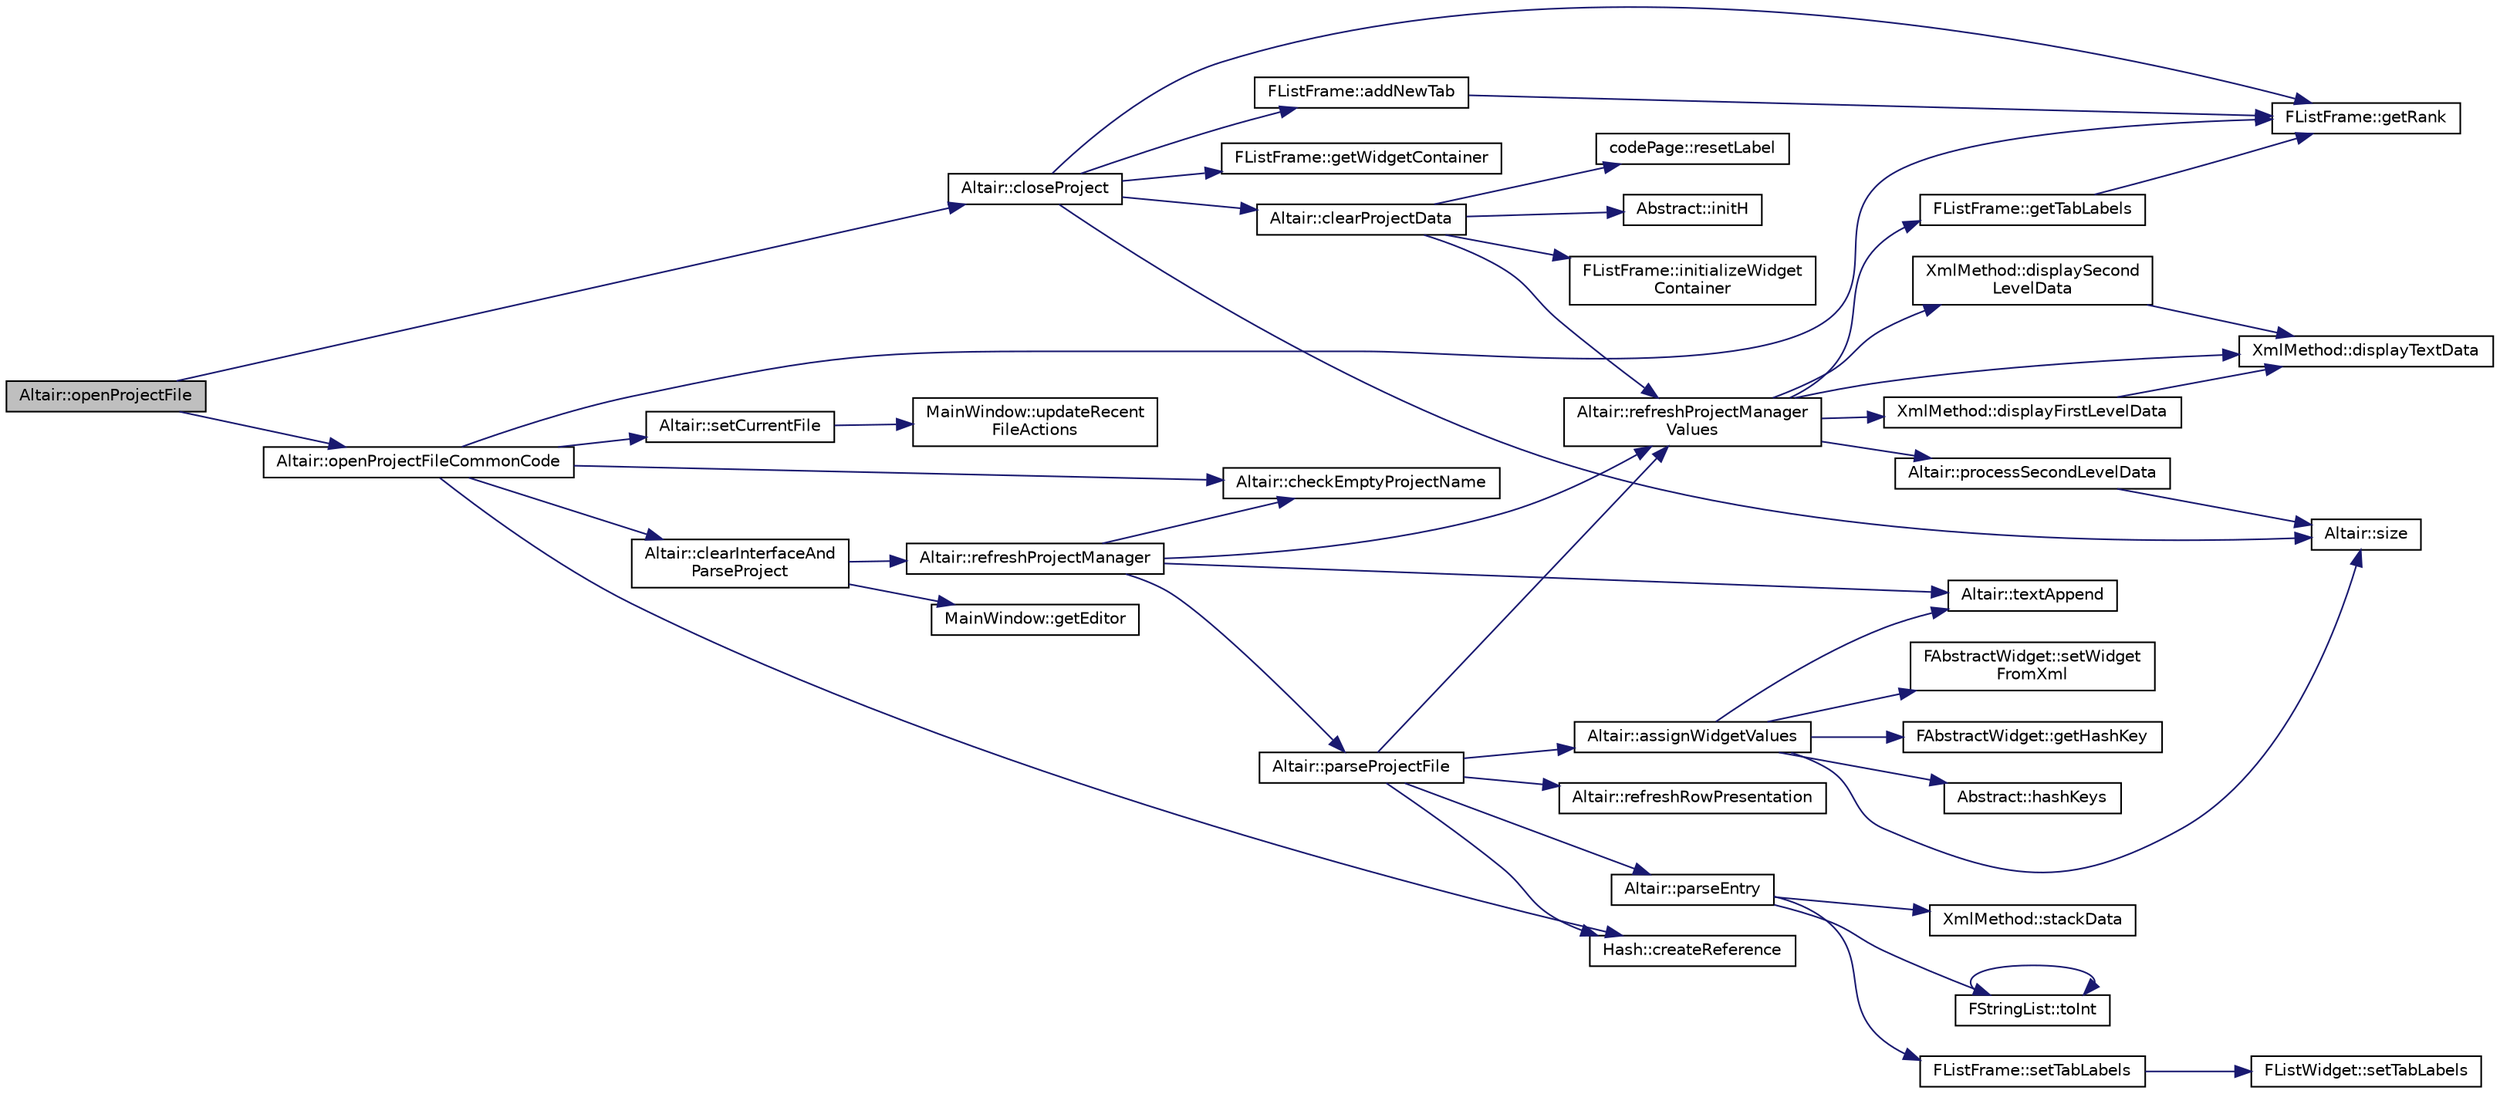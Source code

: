 digraph "Altair::openProjectFile"
{
 // INTERACTIVE_SVG=YES
  edge [fontname="Helvetica",fontsize="10",labelfontname="Helvetica",labelfontsize="10"];
  node [fontname="Helvetica",fontsize="10",shape=record];
  rankdir="LR";
  Node492 [label="Altair::openProjectFile",height=0.2,width=0.4,color="black", fillcolor="grey75", style="filled", fontcolor="black"];
  Node492 -> Node493 [color="midnightblue",fontsize="10",style="solid",fontname="Helvetica"];
  Node493 [label="Altair::closeProject",height=0.2,width=0.4,color="black", fillcolor="white", style="filled",URL="$class_altair.html#ab67e3285c4a6c8fb48d12381ea6ac6bd",tooltip="Ferme le projet et réinitialise l&#39;interface (gestionnaire de projet inclus) "];
  Node493 -> Node494 [color="midnightblue",fontsize="10",style="solid",fontname="Helvetica"];
  Node494 [label="FListFrame::addNewTab",height=0.2,width=0.4,color="black", fillcolor="white", style="filled",URL="$class_f_list_frame.html#a5c6ce884a0169251e359364921d1f89c"];
  Node494 -> Node495 [color="midnightblue",fontsize="10",style="solid",fontname="Helvetica"];
  Node495 [label="FListFrame::getRank",height=0.2,width=0.4,color="black", fillcolor="white", style="filled",URL="$class_f_list_frame.html#a4bf0d0d8e56418df395b020d2e66db5f",tooltip="Récupère la taille courante (0-based) du conteneur FListFrame::widgetContainer. "];
  Node493 -> Node496 [color="midnightblue",fontsize="10",style="solid",fontname="Helvetica"];
  Node496 [label="Altair::clearProjectData",height=0.2,width=0.4,color="black", fillcolor="white", style="filled",URL="$class_altair.html#a5b3c33b6ae4f6b57b5593245751ef203",tooltip="Efface toutes les données du projet .alt et réinitialise l&#39;interface et les conteneurs de données int..."];
  Node496 -> Node497 [color="midnightblue",fontsize="10",style="solid",fontname="Helvetica"];
  Node497 [label="Abstract::initH",height=0.2,width=0.4,color="black", fillcolor="white", style="filled",URL="$struct_abstract.html#af7b700041c9d75de3f642f15ece3e6ae",tooltip="Réinitialiser toutes les valeurs du de la table de hachage Hash::wrapper. "];
  Node496 -> Node498 [color="midnightblue",fontsize="10",style="solid",fontname="Helvetica"];
  Node498 [label="FListFrame::initializeWidget\lContainer",height=0.2,width=0.4,color="black", fillcolor="white", style="filled",URL="$class_f_list_frame.html#a018583305b4464d69c66805aceb1a2ac",tooltip="Initialise le conteneur de composants widgetContainer à blanc. "];
  Node496 -> Node499 [color="midnightblue",fontsize="10",style="solid",fontname="Helvetica"];
  Node499 [label="Altair::refreshProjectManager\lValues",height=0.2,width=0.4,color="black", fillcolor="white", style="filled",URL="$class_altair.html#abf7d1895e52f7b8d7d26e4b5a0e6146a",tooltip="Rafraîchit le gestionnaire de projet à la droite de l&#39;interface. "];
  Node499 -> Node500 [color="midnightblue",fontsize="10",style="solid",fontname="Helvetica"];
  Node500 [label="FListFrame::getTabLabels",height=0.2,width=0.4,color="black", fillcolor="white", style="filled",URL="$class_f_list_frame.html#a58337134c45f052ad6bb45c014fd5c3f",tooltip="Lancer un fil d&#39;exécution pour lire l&#39;entête d&#39;un fichier XHL (Année, Mois,...) et classer les fichie..."];
  Node500 -> Node495 [color="midnightblue",fontsize="10",style="solid",fontname="Helvetica"];
  Node499 -> Node501 [color="midnightblue",fontsize="10",style="solid",fontname="Helvetica"];
  Node501 [label="Altair::processSecondLevelData",height=0.2,width=0.4,color="black", fillcolor="white", style="filled",URL="$class_altair.html#adc79f280e4f580298a8dd80e2f7cf712",tooltip="Parcourt la table de chachage Hash::wrapper dans laquelle sont stockés à la clé \"XHL\" les chemins des..."];
  Node501 -> Node502 [color="midnightblue",fontsize="10",style="solid",fontname="Helvetica"];
  Node502 [label="Altair::size",height=0.2,width=0.4,color="black", fillcolor="white", style="filled",URL="$class_altair.html#a78a2870bb9b316c5ad6bcbd64471eeb8",tooltip="Renvoie la taille des données exportées. "];
  Node499 -> Node503 [color="midnightblue",fontsize="10",style="solid",fontname="Helvetica"];
  Node503 [label="XmlMethod::displaySecond\lLevelData",height=0.2,width=0.4,color="black", fillcolor="white", style="filled",URL="$namespace_xml_method.html#ac0a708c4bc4c55df24e60816d69a90cf"];
  Node503 -> Node504 [color="midnightblue",fontsize="10",style="solid",fontname="Helvetica"];
  Node504 [label="XmlMethod::displayTextData",height=0.2,width=0.4,color="black", fillcolor="white", style="filled",URL="$namespace_xml_method.html#aad1e553eb1ec6f1bb128cc6744cba9e3"];
  Node499 -> Node504 [color="midnightblue",fontsize="10",style="solid",fontname="Helvetica"];
  Node499 -> Node505 [color="midnightblue",fontsize="10",style="solid",fontname="Helvetica"];
  Node505 [label="XmlMethod::displayFirstLevelData",height=0.2,width=0.4,color="black", fillcolor="white", style="filled",URL="$namespace_xml_method.html#a796c4f03d9e7a8057f0102b87eecbd3e"];
  Node505 -> Node504 [color="midnightblue",fontsize="10",style="solid",fontname="Helvetica"];
  Node496 -> Node506 [color="midnightblue",fontsize="10",style="solid",fontname="Helvetica"];
  Node506 [label="codePage::resetLabel",height=0.2,width=0.4,color="black", fillcolor="white", style="filled",URL="$classcode_page.html#ad89c8fd4b641a2b884ac3980759fe329"];
  Node493 -> Node495 [color="midnightblue",fontsize="10",style="solid",fontname="Helvetica"];
  Node493 -> Node507 [color="midnightblue",fontsize="10",style="solid",fontname="Helvetica"];
  Node507 [label="FListFrame::getWidgetContainer",height=0.2,width=0.4,color="black", fillcolor="white", style="filled",URL="$class_f_list_frame.html#aa893c83c81b1780a7978433a107962f1",tooltip="Accesseur en lecture de FListFrame::widgetContainer. "];
  Node493 -> Node502 [color="midnightblue",fontsize="10",style="solid",fontname="Helvetica"];
  Node492 -> Node508 [color="midnightblue",fontsize="10",style="solid",fontname="Helvetica"];
  Node508 [label="Altair::openProjectFileCommonCode",height=0.2,width=0.4,color="black", fillcolor="white", style="filled",URL="$class_altair.html#aa341707131924eff160bcab41422d1ec",tooltip="Code commun à différentes fonctions lancées pour l&#39;analyse des projets. "];
  Node508 -> Node509 [color="midnightblue",fontsize="10",style="solid",fontname="Helvetica"];
  Node509 [label="Altair::checkEmptyProjectName",height=0.2,width=0.4,color="black", fillcolor="white", style="filled",URL="$class_altair.html#a9df2266cd3e2a9905e74bb41c1f9415d",tooltip="Remplace un nom de projet vide par un nom par défaut. "];
  Node508 -> Node510 [color="midnightblue",fontsize="10",style="solid",fontname="Helvetica"];
  Node510 [label="Altair::setCurrentFile",height=0.2,width=0.4,color="black", fillcolor="white", style="filled",URL="$class_altair.html#ad0436bfddbdcdd19cc80154e02b4323c",tooltip="Assigner le fichier courant. "];
  Node510 -> Node511 [color="midnightblue",fontsize="10",style="solid",fontname="Helvetica"];
  Node511 [label="MainWindow::updateRecent\lFileActions",height=0.2,width=0.4,color="black", fillcolor="white", style="filled",URL="$class_main_window.html#affa76730fa370a3466b62a4caee721e3",tooltip="Actualise la liste des fichiers de projet .alt récents dans le menu Fichier. "];
  Node508 -> Node512 [color="midnightblue",fontsize="10",style="solid",fontname="Helvetica"];
  Node512 [label="Altair::clearInterfaceAnd\lParseProject",height=0.2,width=0.4,color="black", fillcolor="white", style="filled",URL="$class_altair.html#acaa583766e1c062ea311847fcdd35374",tooltip="Efface les onglets, le gestionnaire de projet et lit le projet .alt en cours. "];
  Node512 -> Node513 [color="midnightblue",fontsize="10",style="solid",fontname="Helvetica"];
  Node513 [label="MainWindow::getEditor",height=0.2,width=0.4,color="black", fillcolor="white", style="filled",URL="$class_main_window.html#a7bbefc0725287bac10300f9b32e54e4a",tooltip="Renvoie l&#39;éditeur du fichier de projet .alt. "];
  Node512 -> Node514 [color="midnightblue",fontsize="10",style="solid",fontname="Helvetica"];
  Node514 [label="Altair::refreshProjectManager",height=0.2,width=0.4,color="black", fillcolor="white", style="filled",URL="$class_altair.html#ac9d7d8e7cebf70212818f1a8ba7d7d78",tooltip="Rafraîchit le gestionnaire de projet à la droite de l&#39;interface. Fonction globale par défaut..."];
  Node514 -> Node509 [color="midnightblue",fontsize="10",style="solid",fontname="Helvetica"];
  Node514 -> Node515 [color="midnightblue",fontsize="10",style="solid",fontname="Helvetica"];
  Node515 [label="Altair::textAppend",height=0.2,width=0.4,color="black", fillcolor="white", style="filled",URL="$class_altair.html#a4995cdc9462838289b5b1df75edba552",tooltip="Ajouter du texte à l&#39;onglet des messages. "];
  Node514 -> Node516 [color="midnightblue",fontsize="10",style="solid",fontname="Helvetica"];
  Node516 [label="Altair::parseProjectFile",height=0.2,width=0.4,color="black", fillcolor="white", style="filled",URL="$class_altair.html#a41b6c8a35ed8ba14c7c0ce2e6994655f",tooltip="Décode le projet représenté par un pointeur vers QFile ou similaire. "];
  Node516 -> Node517 [color="midnightblue",fontsize="10",style="solid",fontname="Helvetica"];
  Node517 [label="Altair::parseEntry",height=0.2,width=0.4,color="black", fillcolor="white", style="filled",URL="$class_altair.html#a3f6193de22ed2034c9b6dbe7a8ac4d97",tooltip="Lors du décodage du projet XML .alt, décoder le noed courant et renvoyer l&#39;empilement des valeurs en ..."];
  Node517 -> Node518 [color="midnightblue",fontsize="10",style="solid",fontname="Helvetica"];
  Node518 [label="FStringList::toInt",height=0.2,width=0.4,color="black", fillcolor="white", style="filled",URL="$class_f_string_list.html#a71ec48a52b6ca4ffe89400d66f3ff634"];
  Node518 -> Node518 [color="midnightblue",fontsize="10",style="solid",fontname="Helvetica"];
  Node517 -> Node519 [color="midnightblue",fontsize="10",style="solid",fontname="Helvetica"];
  Node519 [label="XmlMethod::stackData",height=0.2,width=0.4,color="black", fillcolor="white", style="filled",URL="$namespace_xml_method.html#abe26f53c2028527b0ebea361faa85221",tooltip="Empile les données pour un noeud donné, pour une profondeur d&#39;enchâssement donnée. "];
  Node517 -> Node520 [color="midnightblue",fontsize="10",style="solid",fontname="Helvetica"];
  Node520 [label="FListFrame::setTabLabels",height=0.2,width=0.4,color="black", fillcolor="white", style="filled",URL="$class_f_list_frame.html#a7ecbe60018d55d1a1352c5fd24c5e72e",tooltip="Assigne les titres des onglets de l&#39;onglet central. "];
  Node520 -> Node521 [color="midnightblue",fontsize="10",style="solid",fontname="Helvetica"];
  Node521 [label="FListWidget::setTabLabels",height=0.2,width=0.4,color="black", fillcolor="white", style="filled",URL="$class_f_list_widget.html#aac6eaaeb9946354f743394b54c84a6a7"];
  Node516 -> Node522 [color="midnightblue",fontsize="10",style="solid",fontname="Helvetica"];
  Node522 [label="Altair::assignWidgetValues",height=0.2,width=0.4,color="black", fillcolor="white", style="filled",URL="$class_altair.html#a8b7b1fa3e0b567dc1d4721bf88087a68",tooltip="Parcourt l&#39;ensemble des widgets fonctionnels Abstract::abstractWidgetList et actualise leur statut in..."];
  Node522 -> Node523 [color="midnightblue",fontsize="10",style="solid",fontname="Helvetica"];
  Node523 [label="FAbstractWidget::getHashKey",height=0.2,width=0.4,color="black", fillcolor="white", style="filled",URL="$class_f_abstract_widget.html#ae6ba84e8ed8a54dc8121245f35f568fe",tooltip="Retourne la clé de hashage de Hash::wrapper correspondant au composant. "];
  Node522 -> Node524 [color="midnightblue",fontsize="10",style="solid",fontname="Helvetica"];
  Node524 [label="Abstract::hashKeys",height=0.2,width=0.4,color="black", fillcolor="white", style="filled",URL="$struct_abstract.html#a634c4a8152edbeb8d96d2ca8f30e1025",tooltip="Récupère toutes les clés de hachage (de Hash::wrapper) des FWidgets qui sont dans le vecteur FAbstrac..."];
  Node522 -> Node525 [color="midnightblue",fontsize="10",style="solid",fontname="Helvetica"];
  Node525 [label="FAbstractWidget::setWidget\lFromXml",height=0.2,width=0.4,color="black", fillcolor="white", style="filled",URL="$class_f_abstract_widget.html#a88c229861e7973810c6ac979d5526c2d"];
  Node522 -> Node502 [color="midnightblue",fontsize="10",style="solid",fontname="Helvetica"];
  Node522 -> Node515 [color="midnightblue",fontsize="10",style="solid",fontname="Helvetica"];
  Node516 -> Node526 [color="midnightblue",fontsize="10",style="solid",fontname="Helvetica"];
  Node526 [label="Altair::refreshRowPresentation",height=0.2,width=0.4,color="black", fillcolor="white", style="filled",URL="$class_altair.html#a20528df591deee5ad32f28996ba8dc35",tooltip="Raccourcit les chemins dans les onglets en se limitant au non de fichier et les présente  en surligna..."];
  Node516 -> Node527 [color="midnightblue",fontsize="10",style="solid",fontname="Helvetica"];
  Node527 [label="Hash::createReference",height=0.2,width=0.4,color="black", fillcolor="white", style="filled",URL="$class_hash.html#a2ac10203aa8b32a04d9088e08ddbaab4"];
  Node516 -> Node499 [color="midnightblue",fontsize="10",style="solid",fontname="Helvetica"];
  Node514 -> Node499 [color="midnightblue",fontsize="10",style="solid",fontname="Helvetica"];
  Node508 -> Node527 [color="midnightblue",fontsize="10",style="solid",fontname="Helvetica"];
  Node508 -> Node495 [color="midnightblue",fontsize="10",style="solid",fontname="Helvetica"];
}
